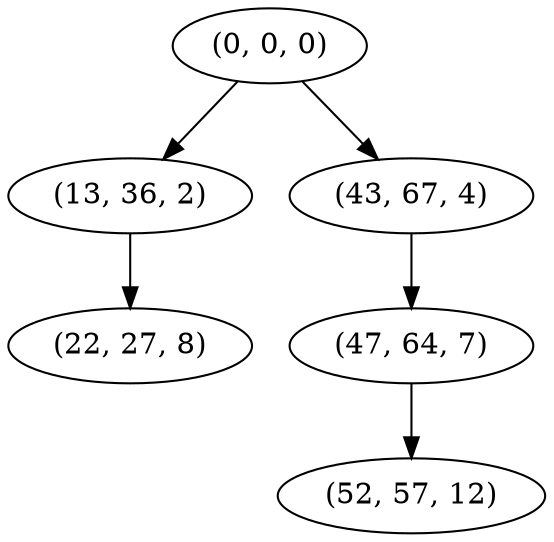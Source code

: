 digraph tree {
    "(0, 0, 0)";
    "(13, 36, 2)";
    "(22, 27, 8)";
    "(43, 67, 4)";
    "(47, 64, 7)";
    "(52, 57, 12)";
    "(0, 0, 0)" -> "(13, 36, 2)";
    "(0, 0, 0)" -> "(43, 67, 4)";
    "(13, 36, 2)" -> "(22, 27, 8)";
    "(43, 67, 4)" -> "(47, 64, 7)";
    "(47, 64, 7)" -> "(52, 57, 12)";
}

